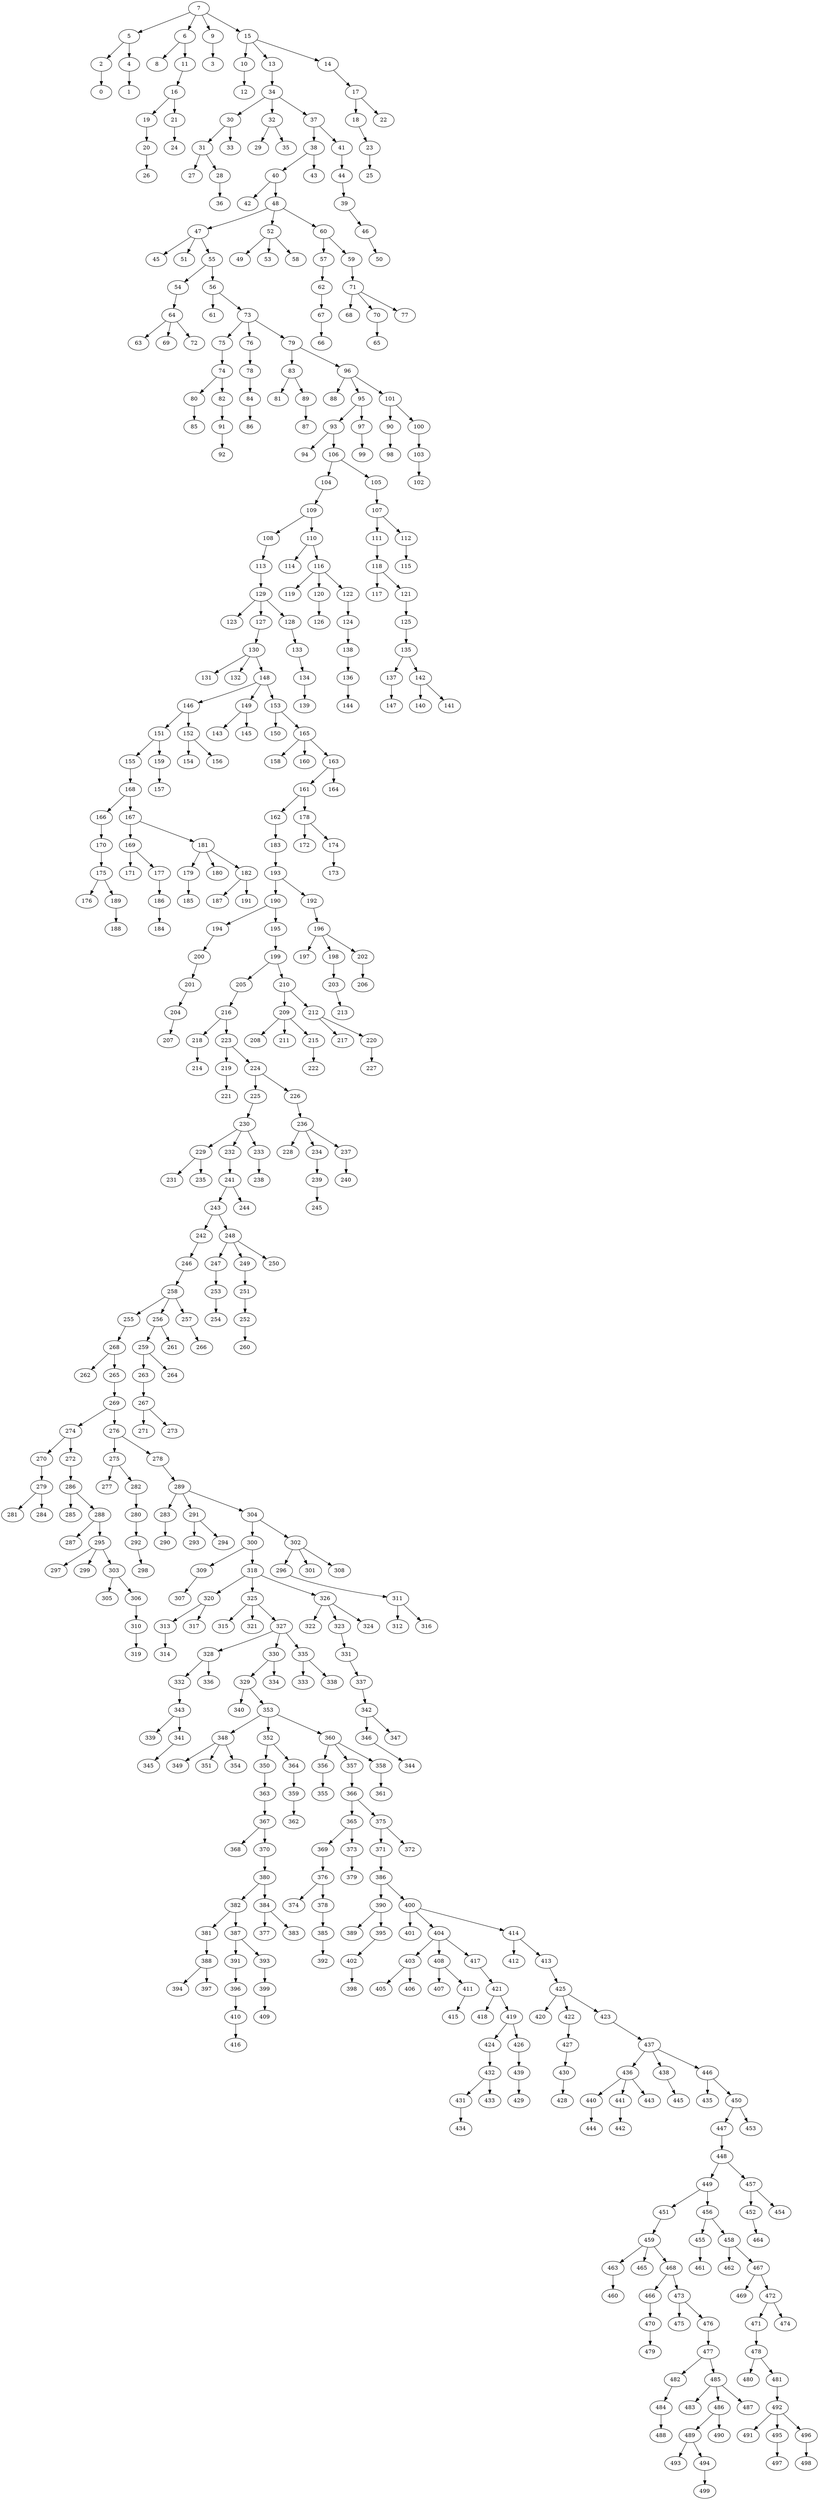 digraph grafoBarabasiAlbert_n_500_d_4_BFS_7 {
7;
5;
6;
9;
15;
2;
4;
8;
11;
3;
10;
13;
14;
0;
1;
16;
12;
34;
17;
19;
21;
30;
32;
37;
18;
22;
20;
24;
31;
33;
29;
35;
38;
41;
23;
26;
27;
28;
40;
43;
44;
25;
36;
42;
48;
39;
47;
52;
60;
46;
45;
51;
55;
49;
53;
58;
57;
59;
50;
54;
56;
62;
71;
64;
61;
73;
67;
68;
70;
77;
63;
69;
72;
75;
76;
79;
66;
65;
74;
78;
83;
96;
80;
82;
84;
81;
89;
88;
95;
101;
85;
91;
86;
87;
93;
97;
90;
100;
92;
94;
106;
99;
98;
103;
104;
105;
102;
109;
107;
108;
110;
111;
112;
113;
114;
116;
118;
115;
129;
119;
120;
122;
117;
121;
123;
127;
128;
126;
124;
125;
130;
133;
138;
135;
131;
132;
148;
134;
136;
137;
142;
146;
149;
153;
139;
144;
147;
140;
141;
151;
152;
143;
145;
150;
165;
155;
159;
154;
156;
158;
160;
163;
168;
157;
161;
164;
166;
167;
162;
178;
170;
169;
181;
183;
172;
174;
175;
171;
177;
179;
180;
182;
193;
173;
176;
189;
186;
185;
187;
191;
190;
192;
188;
184;
194;
195;
196;
200;
199;
197;
198;
202;
201;
205;
210;
203;
206;
204;
216;
209;
212;
213;
207;
218;
223;
208;
211;
215;
217;
220;
214;
219;
224;
222;
227;
221;
225;
226;
230;
236;
229;
232;
233;
228;
234;
237;
231;
235;
241;
238;
239;
240;
243;
244;
245;
242;
248;
246;
247;
249;
250;
258;
253;
251;
255;
256;
257;
254;
252;
268;
259;
261;
266;
260;
262;
265;
263;
264;
269;
267;
274;
276;
271;
273;
270;
272;
275;
278;
279;
286;
277;
282;
289;
281;
284;
285;
288;
280;
283;
291;
304;
287;
295;
292;
290;
293;
294;
300;
302;
297;
299;
303;
298;
309;
318;
296;
301;
308;
305;
306;
307;
320;
325;
326;
311;
310;
313;
317;
315;
321;
327;
322;
323;
324;
312;
316;
319;
314;
328;
330;
335;
331;
332;
336;
329;
334;
333;
338;
337;
343;
340;
353;
342;
339;
341;
348;
352;
360;
346;
347;
345;
349;
351;
354;
350;
364;
356;
357;
358;
344;
363;
359;
355;
366;
361;
367;
362;
365;
375;
368;
370;
369;
373;
371;
372;
380;
376;
379;
386;
382;
384;
374;
378;
390;
400;
381;
387;
377;
383;
385;
389;
395;
401;
404;
414;
388;
391;
393;
392;
402;
403;
408;
417;
412;
413;
394;
397;
396;
399;
398;
405;
406;
407;
411;
421;
425;
410;
409;
415;
418;
419;
420;
422;
423;
416;
424;
426;
427;
437;
432;
439;
430;
436;
438;
446;
431;
433;
429;
428;
440;
441;
443;
445;
435;
450;
434;
444;
442;
447;
453;
448;
449;
457;
451;
456;
452;
454;
459;
455;
458;
464;
463;
465;
468;
461;
462;
467;
460;
466;
473;
469;
472;
470;
475;
476;
471;
474;
479;
477;
478;
482;
485;
480;
481;
484;
483;
486;
487;
492;
488;
489;
490;
491;
495;
496;
493;
494;
497;
498;
499;
7 -> 5;
7 -> 6;
7 -> 9;
7 -> 15;
5 -> 2;
5 -> 4;
6 -> 8;
6 -> 11;
9 -> 3;
15 -> 10;
15 -> 13;
15 -> 14;
2 -> 0;
4 -> 1;
11 -> 16;
10 -> 12;
13 -> 34;
14 -> 17;
16 -> 19;
16 -> 21;
34 -> 30;
34 -> 32;
34 -> 37;
17 -> 18;
17 -> 22;
19 -> 20;
21 -> 24;
30 -> 31;
30 -> 33;
32 -> 29;
32 -> 35;
37 -> 38;
37 -> 41;
18 -> 23;
20 -> 26;
31 -> 27;
31 -> 28;
38 -> 40;
38 -> 43;
41 -> 44;
23 -> 25;
28 -> 36;
40 -> 42;
40 -> 48;
44 -> 39;
48 -> 47;
48 -> 52;
48 -> 60;
39 -> 46;
47 -> 45;
47 -> 51;
47 -> 55;
52 -> 49;
52 -> 53;
52 -> 58;
60 -> 57;
60 -> 59;
46 -> 50;
55 -> 54;
55 -> 56;
57 -> 62;
59 -> 71;
54 -> 64;
56 -> 61;
56 -> 73;
62 -> 67;
71 -> 68;
71 -> 70;
71 -> 77;
64 -> 63;
64 -> 69;
64 -> 72;
73 -> 75;
73 -> 76;
73 -> 79;
67 -> 66;
70 -> 65;
75 -> 74;
76 -> 78;
79 -> 83;
79 -> 96;
74 -> 80;
74 -> 82;
78 -> 84;
83 -> 81;
83 -> 89;
96 -> 88;
96 -> 95;
96 -> 101;
80 -> 85;
82 -> 91;
84 -> 86;
89 -> 87;
95 -> 93;
95 -> 97;
101 -> 90;
101 -> 100;
91 -> 92;
93 -> 94;
93 -> 106;
97 -> 99;
90 -> 98;
100 -> 103;
106 -> 104;
106 -> 105;
103 -> 102;
104 -> 109;
105 -> 107;
109 -> 108;
109 -> 110;
107 -> 111;
107 -> 112;
108 -> 113;
110 -> 114;
110 -> 116;
111 -> 118;
112 -> 115;
113 -> 129;
116 -> 119;
116 -> 120;
116 -> 122;
118 -> 117;
118 -> 121;
129 -> 123;
129 -> 127;
129 -> 128;
120 -> 126;
122 -> 124;
121 -> 125;
127 -> 130;
128 -> 133;
124 -> 138;
125 -> 135;
130 -> 131;
130 -> 132;
130 -> 148;
133 -> 134;
138 -> 136;
135 -> 137;
135 -> 142;
148 -> 146;
148 -> 149;
148 -> 153;
134 -> 139;
136 -> 144;
137 -> 147;
142 -> 140;
142 -> 141;
146 -> 151;
146 -> 152;
149 -> 143;
149 -> 145;
153 -> 150;
153 -> 165;
151 -> 155;
151 -> 159;
152 -> 154;
152 -> 156;
165 -> 158;
165 -> 160;
165 -> 163;
155 -> 168;
159 -> 157;
163 -> 161;
163 -> 164;
168 -> 166;
168 -> 167;
161 -> 162;
161 -> 178;
166 -> 170;
167 -> 169;
167 -> 181;
162 -> 183;
178 -> 172;
178 -> 174;
170 -> 175;
169 -> 171;
169 -> 177;
181 -> 179;
181 -> 180;
181 -> 182;
183 -> 193;
174 -> 173;
175 -> 176;
175 -> 189;
177 -> 186;
179 -> 185;
182 -> 187;
182 -> 191;
193 -> 190;
193 -> 192;
189 -> 188;
186 -> 184;
190 -> 194;
190 -> 195;
192 -> 196;
194 -> 200;
195 -> 199;
196 -> 197;
196 -> 198;
196 -> 202;
200 -> 201;
199 -> 205;
199 -> 210;
198 -> 203;
202 -> 206;
201 -> 204;
205 -> 216;
210 -> 209;
210 -> 212;
203 -> 213;
204 -> 207;
216 -> 218;
216 -> 223;
209 -> 208;
209 -> 211;
209 -> 215;
212 -> 217;
212 -> 220;
218 -> 214;
223 -> 219;
223 -> 224;
215 -> 222;
220 -> 227;
219 -> 221;
224 -> 225;
224 -> 226;
225 -> 230;
226 -> 236;
230 -> 229;
230 -> 232;
230 -> 233;
236 -> 228;
236 -> 234;
236 -> 237;
229 -> 231;
229 -> 235;
232 -> 241;
233 -> 238;
234 -> 239;
237 -> 240;
241 -> 243;
241 -> 244;
239 -> 245;
243 -> 242;
243 -> 248;
242 -> 246;
248 -> 247;
248 -> 249;
248 -> 250;
246 -> 258;
247 -> 253;
249 -> 251;
258 -> 255;
258 -> 256;
258 -> 257;
253 -> 254;
251 -> 252;
255 -> 268;
256 -> 259;
256 -> 261;
257 -> 266;
252 -> 260;
268 -> 262;
268 -> 265;
259 -> 263;
259 -> 264;
265 -> 269;
263 -> 267;
269 -> 274;
269 -> 276;
267 -> 271;
267 -> 273;
274 -> 270;
274 -> 272;
276 -> 275;
276 -> 278;
270 -> 279;
272 -> 286;
275 -> 277;
275 -> 282;
278 -> 289;
279 -> 281;
279 -> 284;
286 -> 285;
286 -> 288;
282 -> 280;
289 -> 283;
289 -> 291;
289 -> 304;
288 -> 287;
288 -> 295;
280 -> 292;
283 -> 290;
291 -> 293;
291 -> 294;
304 -> 300;
304 -> 302;
295 -> 297;
295 -> 299;
295 -> 303;
292 -> 298;
300 -> 309;
300 -> 318;
302 -> 296;
302 -> 301;
302 -> 308;
303 -> 305;
303 -> 306;
309 -> 307;
318 -> 320;
318 -> 325;
318 -> 326;
296 -> 311;
306 -> 310;
320 -> 313;
320 -> 317;
325 -> 315;
325 -> 321;
325 -> 327;
326 -> 322;
326 -> 323;
326 -> 324;
311 -> 312;
311 -> 316;
310 -> 319;
313 -> 314;
327 -> 328;
327 -> 330;
327 -> 335;
323 -> 331;
328 -> 332;
328 -> 336;
330 -> 329;
330 -> 334;
335 -> 333;
335 -> 338;
331 -> 337;
332 -> 343;
329 -> 340;
329 -> 353;
337 -> 342;
343 -> 339;
343 -> 341;
353 -> 348;
353 -> 352;
353 -> 360;
342 -> 346;
342 -> 347;
341 -> 345;
348 -> 349;
348 -> 351;
348 -> 354;
352 -> 350;
352 -> 364;
360 -> 356;
360 -> 357;
360 -> 358;
346 -> 344;
350 -> 363;
364 -> 359;
356 -> 355;
357 -> 366;
358 -> 361;
363 -> 367;
359 -> 362;
366 -> 365;
366 -> 375;
367 -> 368;
367 -> 370;
365 -> 369;
365 -> 373;
375 -> 371;
375 -> 372;
370 -> 380;
369 -> 376;
373 -> 379;
371 -> 386;
380 -> 382;
380 -> 384;
376 -> 374;
376 -> 378;
386 -> 390;
386 -> 400;
382 -> 381;
382 -> 387;
384 -> 377;
384 -> 383;
378 -> 385;
390 -> 389;
390 -> 395;
400 -> 401;
400 -> 404;
400 -> 414;
381 -> 388;
387 -> 391;
387 -> 393;
385 -> 392;
395 -> 402;
404 -> 403;
404 -> 408;
404 -> 417;
414 -> 412;
414 -> 413;
388 -> 394;
388 -> 397;
391 -> 396;
393 -> 399;
402 -> 398;
403 -> 405;
403 -> 406;
408 -> 407;
408 -> 411;
417 -> 421;
413 -> 425;
396 -> 410;
399 -> 409;
411 -> 415;
421 -> 418;
421 -> 419;
425 -> 420;
425 -> 422;
425 -> 423;
410 -> 416;
419 -> 424;
419 -> 426;
422 -> 427;
423 -> 437;
424 -> 432;
426 -> 439;
427 -> 430;
437 -> 436;
437 -> 438;
437 -> 446;
432 -> 431;
432 -> 433;
439 -> 429;
430 -> 428;
436 -> 440;
436 -> 441;
436 -> 443;
438 -> 445;
446 -> 435;
446 -> 450;
431 -> 434;
440 -> 444;
441 -> 442;
450 -> 447;
450 -> 453;
447 -> 448;
448 -> 449;
448 -> 457;
449 -> 451;
449 -> 456;
457 -> 452;
457 -> 454;
451 -> 459;
456 -> 455;
456 -> 458;
452 -> 464;
459 -> 463;
459 -> 465;
459 -> 468;
455 -> 461;
458 -> 462;
458 -> 467;
463 -> 460;
468 -> 466;
468 -> 473;
467 -> 469;
467 -> 472;
466 -> 470;
473 -> 475;
473 -> 476;
472 -> 471;
472 -> 474;
470 -> 479;
476 -> 477;
471 -> 478;
477 -> 482;
477 -> 485;
478 -> 480;
478 -> 481;
482 -> 484;
485 -> 483;
485 -> 486;
485 -> 487;
481 -> 492;
484 -> 488;
486 -> 489;
486 -> 490;
492 -> 491;
492 -> 495;
492 -> 496;
489 -> 493;
489 -> 494;
495 -> 497;
496 -> 498;
494 -> 499;
}